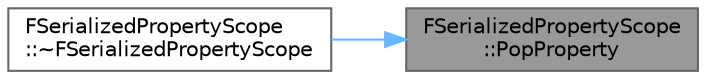 digraph "FSerializedPropertyScope::PopProperty"
{
 // INTERACTIVE_SVG=YES
 // LATEX_PDF_SIZE
  bgcolor="transparent";
  edge [fontname=Helvetica,fontsize=10,labelfontname=Helvetica,labelfontsize=10];
  node [fontname=Helvetica,fontsize=10,shape=box,height=0.2,width=0.4];
  rankdir="RL";
  Node1 [id="Node000001",label="FSerializedPropertyScope\l::PopProperty",height=0.2,width=0.4,color="gray40", fillcolor="grey60", style="filled", fontcolor="black",tooltip=" "];
  Node1 -> Node2 [id="edge1_Node000001_Node000002",dir="back",color="steelblue1",style="solid",tooltip=" "];
  Node2 [id="Node000002",label="FSerializedPropertyScope\l::~FSerializedPropertyScope",height=0.2,width=0.4,color="grey40", fillcolor="white", style="filled",URL="$db/d1a/classFSerializedPropertyScope.html#ab517f28cbd896233b568682ba78ac732",tooltip=" "];
}
